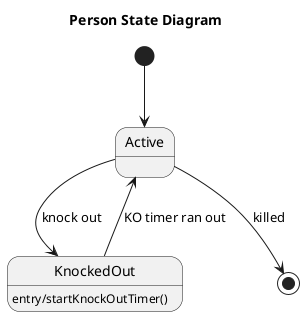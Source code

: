 @startuml person
title Person State Diagram

[*] --> Active
Active --> KnockedOut: knock out
KnockedOut --> Active: KO timer ran out

Active --> [*]: killed

KnockedOut: entry/startKnockOutTimer()

@enduml